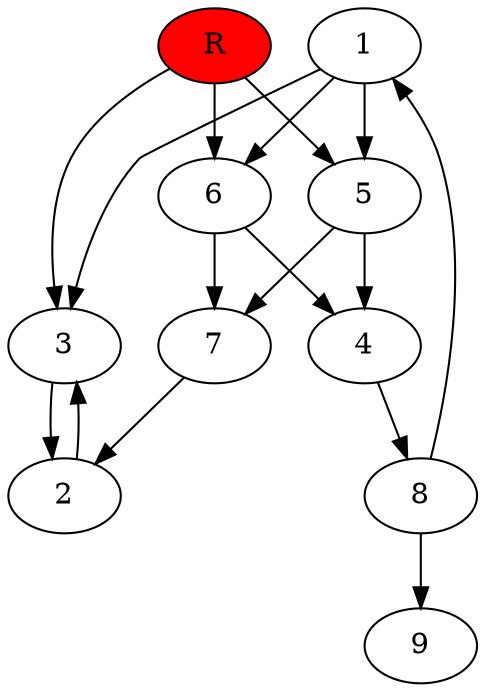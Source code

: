 digraph prb301 {
	1
	2
	3
	4
	5
	6
	7
	8
	R [fillcolor="#ff0000" style=filled]
	1 -> 3
	1 -> 5
	1 -> 6
	2 -> 3
	3 -> 2
	4 -> 8
	5 -> 4
	5 -> 7
	6 -> 4
	6 -> 7
	7 -> 2
	8 -> 1
	8 -> 9
	R -> 3
	R -> 5
	R -> 6
}
